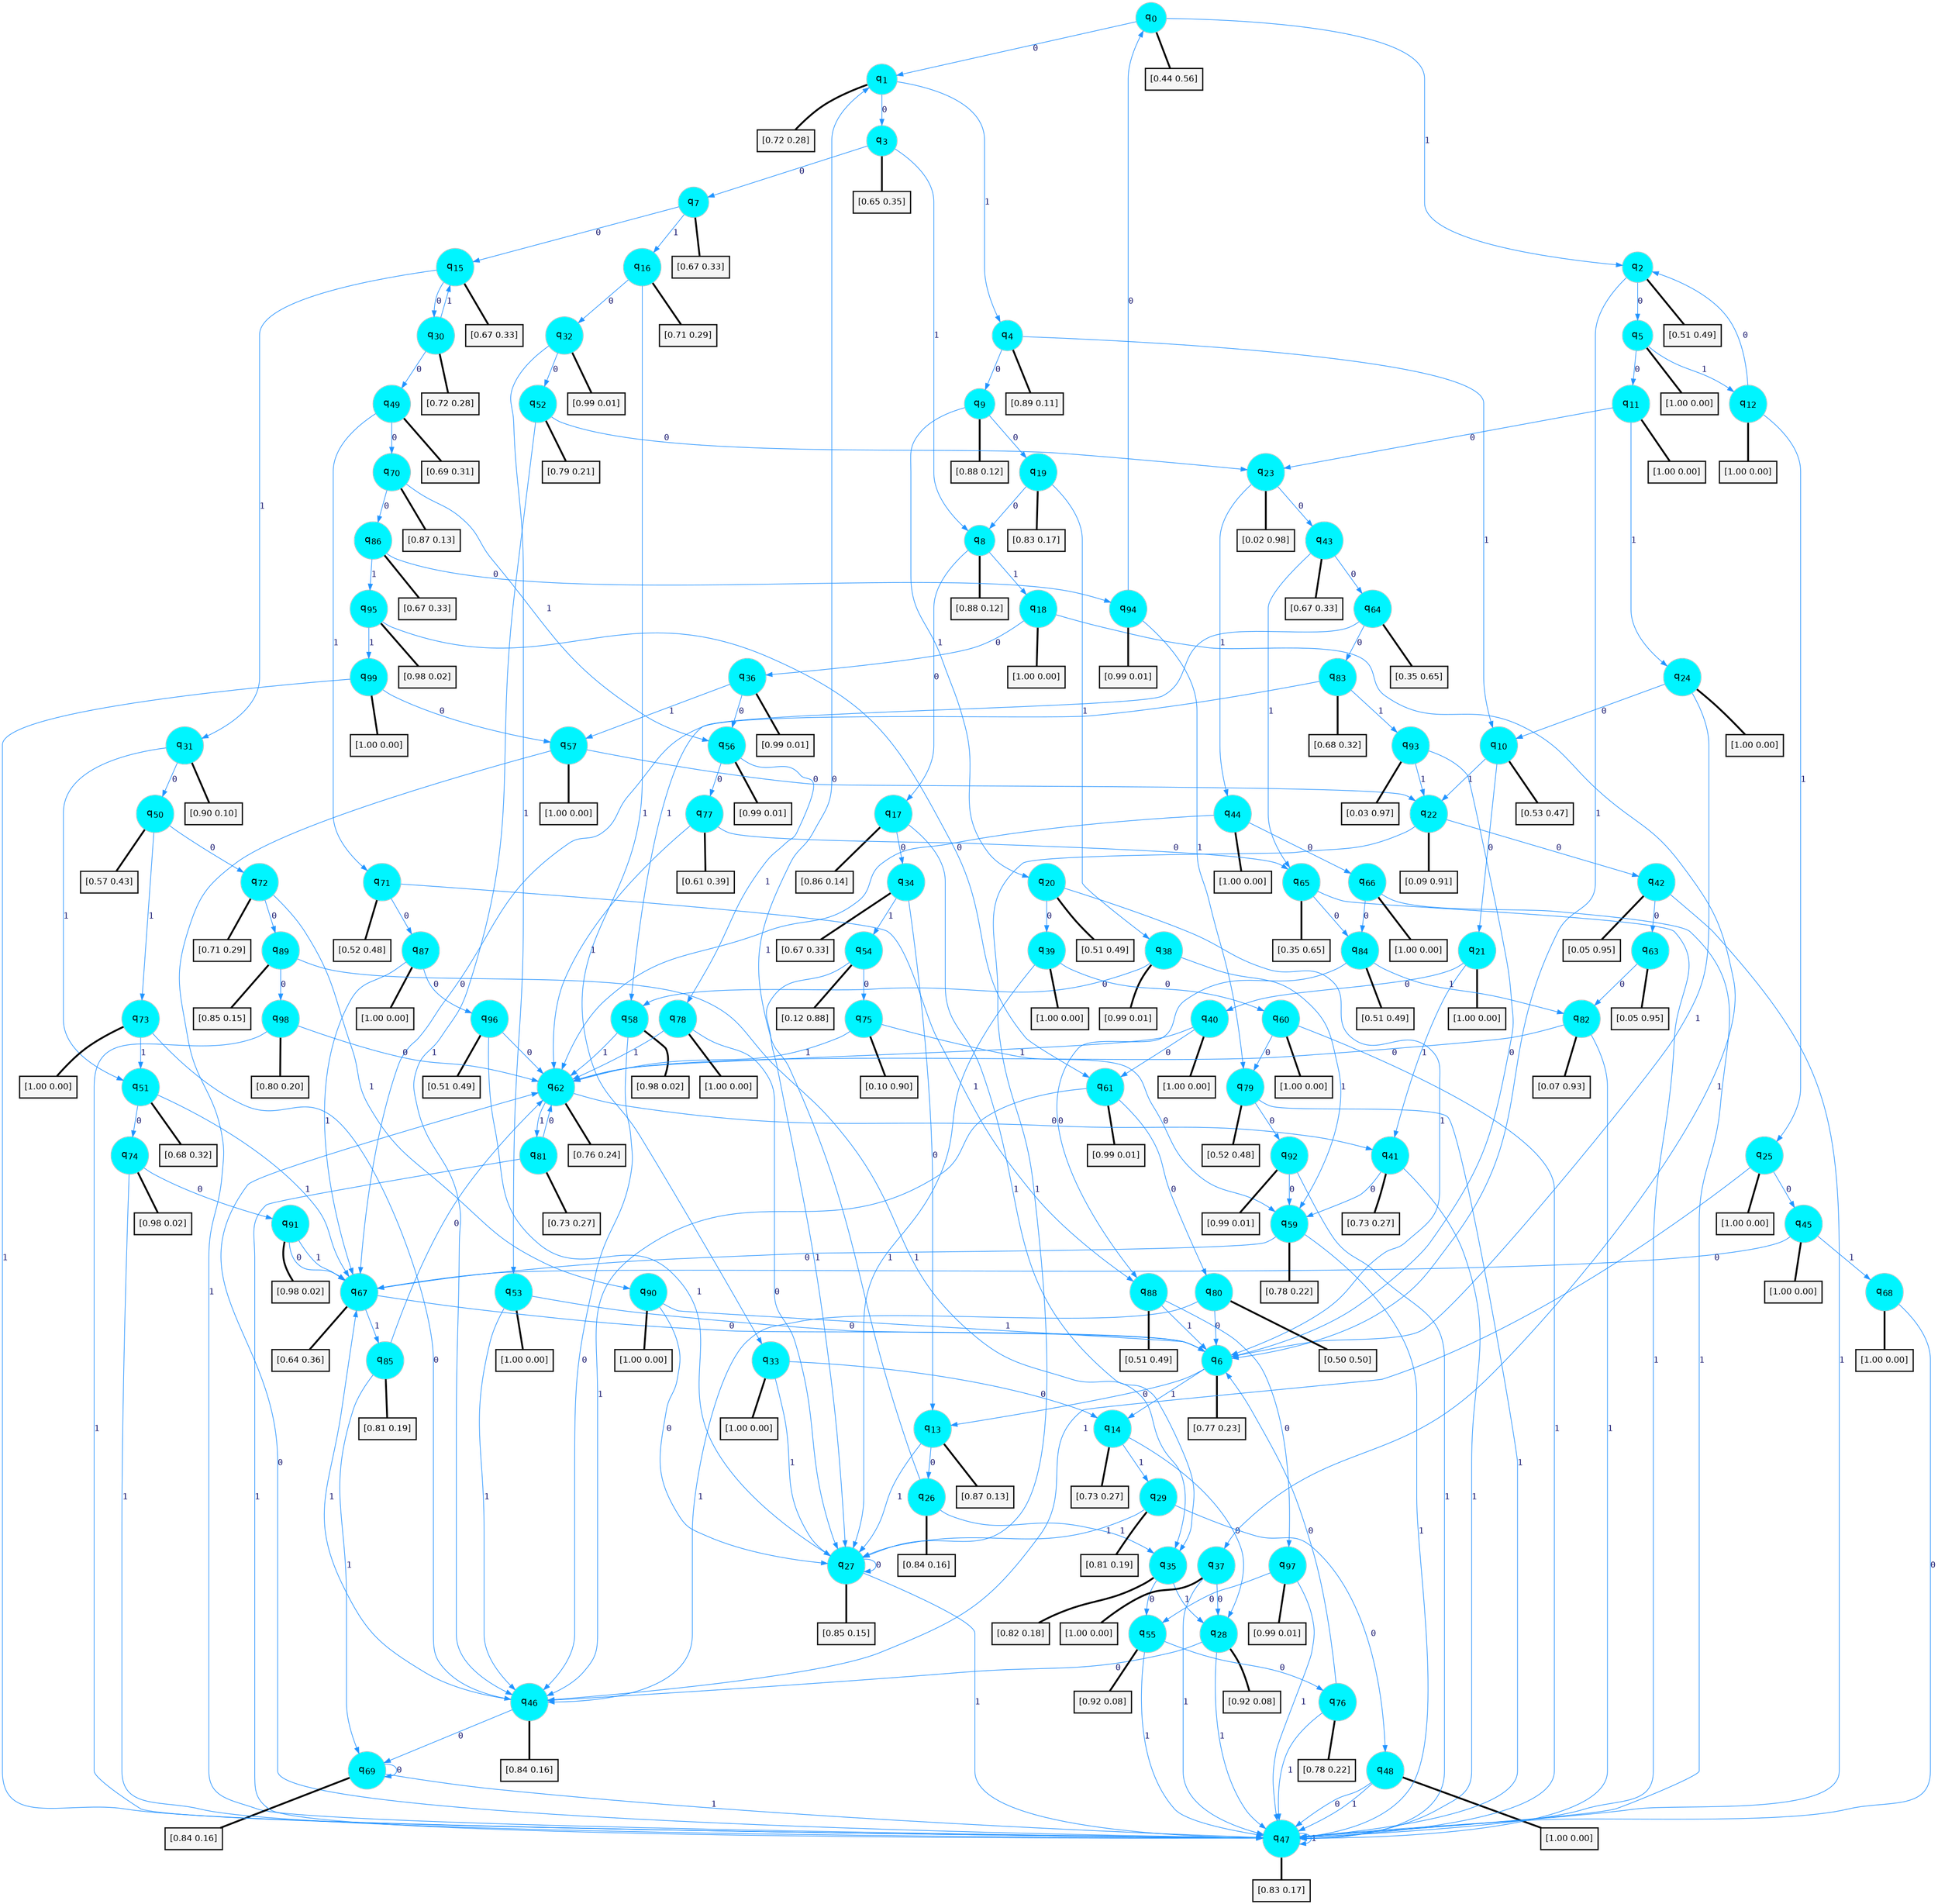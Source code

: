 digraph G {
graph [
bgcolor=transparent, dpi=300, rankdir=TD, size="40,25"];
node [
color=gray, fillcolor=turquoise1, fontcolor=black, fontname=Helvetica, fontsize=16, fontweight=bold, shape=circle, style=filled];
edge [
arrowsize=1, color=dodgerblue1, fontcolor=midnightblue, fontname=courier, fontweight=bold, penwidth=1, style=solid, weight=20];
0[label=<q<SUB>0</SUB>>];
1[label=<q<SUB>1</SUB>>];
2[label=<q<SUB>2</SUB>>];
3[label=<q<SUB>3</SUB>>];
4[label=<q<SUB>4</SUB>>];
5[label=<q<SUB>5</SUB>>];
6[label=<q<SUB>6</SUB>>];
7[label=<q<SUB>7</SUB>>];
8[label=<q<SUB>8</SUB>>];
9[label=<q<SUB>9</SUB>>];
10[label=<q<SUB>10</SUB>>];
11[label=<q<SUB>11</SUB>>];
12[label=<q<SUB>12</SUB>>];
13[label=<q<SUB>13</SUB>>];
14[label=<q<SUB>14</SUB>>];
15[label=<q<SUB>15</SUB>>];
16[label=<q<SUB>16</SUB>>];
17[label=<q<SUB>17</SUB>>];
18[label=<q<SUB>18</SUB>>];
19[label=<q<SUB>19</SUB>>];
20[label=<q<SUB>20</SUB>>];
21[label=<q<SUB>21</SUB>>];
22[label=<q<SUB>22</SUB>>];
23[label=<q<SUB>23</SUB>>];
24[label=<q<SUB>24</SUB>>];
25[label=<q<SUB>25</SUB>>];
26[label=<q<SUB>26</SUB>>];
27[label=<q<SUB>27</SUB>>];
28[label=<q<SUB>28</SUB>>];
29[label=<q<SUB>29</SUB>>];
30[label=<q<SUB>30</SUB>>];
31[label=<q<SUB>31</SUB>>];
32[label=<q<SUB>32</SUB>>];
33[label=<q<SUB>33</SUB>>];
34[label=<q<SUB>34</SUB>>];
35[label=<q<SUB>35</SUB>>];
36[label=<q<SUB>36</SUB>>];
37[label=<q<SUB>37</SUB>>];
38[label=<q<SUB>38</SUB>>];
39[label=<q<SUB>39</SUB>>];
40[label=<q<SUB>40</SUB>>];
41[label=<q<SUB>41</SUB>>];
42[label=<q<SUB>42</SUB>>];
43[label=<q<SUB>43</SUB>>];
44[label=<q<SUB>44</SUB>>];
45[label=<q<SUB>45</SUB>>];
46[label=<q<SUB>46</SUB>>];
47[label=<q<SUB>47</SUB>>];
48[label=<q<SUB>48</SUB>>];
49[label=<q<SUB>49</SUB>>];
50[label=<q<SUB>50</SUB>>];
51[label=<q<SUB>51</SUB>>];
52[label=<q<SUB>52</SUB>>];
53[label=<q<SUB>53</SUB>>];
54[label=<q<SUB>54</SUB>>];
55[label=<q<SUB>55</SUB>>];
56[label=<q<SUB>56</SUB>>];
57[label=<q<SUB>57</SUB>>];
58[label=<q<SUB>58</SUB>>];
59[label=<q<SUB>59</SUB>>];
60[label=<q<SUB>60</SUB>>];
61[label=<q<SUB>61</SUB>>];
62[label=<q<SUB>62</SUB>>];
63[label=<q<SUB>63</SUB>>];
64[label=<q<SUB>64</SUB>>];
65[label=<q<SUB>65</SUB>>];
66[label=<q<SUB>66</SUB>>];
67[label=<q<SUB>67</SUB>>];
68[label=<q<SUB>68</SUB>>];
69[label=<q<SUB>69</SUB>>];
70[label=<q<SUB>70</SUB>>];
71[label=<q<SUB>71</SUB>>];
72[label=<q<SUB>72</SUB>>];
73[label=<q<SUB>73</SUB>>];
74[label=<q<SUB>74</SUB>>];
75[label=<q<SUB>75</SUB>>];
76[label=<q<SUB>76</SUB>>];
77[label=<q<SUB>77</SUB>>];
78[label=<q<SUB>78</SUB>>];
79[label=<q<SUB>79</SUB>>];
80[label=<q<SUB>80</SUB>>];
81[label=<q<SUB>81</SUB>>];
82[label=<q<SUB>82</SUB>>];
83[label=<q<SUB>83</SUB>>];
84[label=<q<SUB>84</SUB>>];
85[label=<q<SUB>85</SUB>>];
86[label=<q<SUB>86</SUB>>];
87[label=<q<SUB>87</SUB>>];
88[label=<q<SUB>88</SUB>>];
89[label=<q<SUB>89</SUB>>];
90[label=<q<SUB>90</SUB>>];
91[label=<q<SUB>91</SUB>>];
92[label=<q<SUB>92</SUB>>];
93[label=<q<SUB>93</SUB>>];
94[label=<q<SUB>94</SUB>>];
95[label=<q<SUB>95</SUB>>];
96[label=<q<SUB>96</SUB>>];
97[label=<q<SUB>97</SUB>>];
98[label=<q<SUB>98</SUB>>];
99[label=<q<SUB>99</SUB>>];
100[label="[0.44 0.56]", shape=box,fontcolor=black, fontname=Helvetica, fontsize=14, penwidth=2, fillcolor=whitesmoke,color=black];
101[label="[0.72 0.28]", shape=box,fontcolor=black, fontname=Helvetica, fontsize=14, penwidth=2, fillcolor=whitesmoke,color=black];
102[label="[0.51 0.49]", shape=box,fontcolor=black, fontname=Helvetica, fontsize=14, penwidth=2, fillcolor=whitesmoke,color=black];
103[label="[0.65 0.35]", shape=box,fontcolor=black, fontname=Helvetica, fontsize=14, penwidth=2, fillcolor=whitesmoke,color=black];
104[label="[0.89 0.11]", shape=box,fontcolor=black, fontname=Helvetica, fontsize=14, penwidth=2, fillcolor=whitesmoke,color=black];
105[label="[1.00 0.00]", shape=box,fontcolor=black, fontname=Helvetica, fontsize=14, penwidth=2, fillcolor=whitesmoke,color=black];
106[label="[0.77 0.23]", shape=box,fontcolor=black, fontname=Helvetica, fontsize=14, penwidth=2, fillcolor=whitesmoke,color=black];
107[label="[0.67 0.33]", shape=box,fontcolor=black, fontname=Helvetica, fontsize=14, penwidth=2, fillcolor=whitesmoke,color=black];
108[label="[0.88 0.12]", shape=box,fontcolor=black, fontname=Helvetica, fontsize=14, penwidth=2, fillcolor=whitesmoke,color=black];
109[label="[0.88 0.12]", shape=box,fontcolor=black, fontname=Helvetica, fontsize=14, penwidth=2, fillcolor=whitesmoke,color=black];
110[label="[0.53 0.47]", shape=box,fontcolor=black, fontname=Helvetica, fontsize=14, penwidth=2, fillcolor=whitesmoke,color=black];
111[label="[1.00 0.00]", shape=box,fontcolor=black, fontname=Helvetica, fontsize=14, penwidth=2, fillcolor=whitesmoke,color=black];
112[label="[1.00 0.00]", shape=box,fontcolor=black, fontname=Helvetica, fontsize=14, penwidth=2, fillcolor=whitesmoke,color=black];
113[label="[0.87 0.13]", shape=box,fontcolor=black, fontname=Helvetica, fontsize=14, penwidth=2, fillcolor=whitesmoke,color=black];
114[label="[0.73 0.27]", shape=box,fontcolor=black, fontname=Helvetica, fontsize=14, penwidth=2, fillcolor=whitesmoke,color=black];
115[label="[0.67 0.33]", shape=box,fontcolor=black, fontname=Helvetica, fontsize=14, penwidth=2, fillcolor=whitesmoke,color=black];
116[label="[0.71 0.29]", shape=box,fontcolor=black, fontname=Helvetica, fontsize=14, penwidth=2, fillcolor=whitesmoke,color=black];
117[label="[0.86 0.14]", shape=box,fontcolor=black, fontname=Helvetica, fontsize=14, penwidth=2, fillcolor=whitesmoke,color=black];
118[label="[1.00 0.00]", shape=box,fontcolor=black, fontname=Helvetica, fontsize=14, penwidth=2, fillcolor=whitesmoke,color=black];
119[label="[0.83 0.17]", shape=box,fontcolor=black, fontname=Helvetica, fontsize=14, penwidth=2, fillcolor=whitesmoke,color=black];
120[label="[0.51 0.49]", shape=box,fontcolor=black, fontname=Helvetica, fontsize=14, penwidth=2, fillcolor=whitesmoke,color=black];
121[label="[1.00 0.00]", shape=box,fontcolor=black, fontname=Helvetica, fontsize=14, penwidth=2, fillcolor=whitesmoke,color=black];
122[label="[0.09 0.91]", shape=box,fontcolor=black, fontname=Helvetica, fontsize=14, penwidth=2, fillcolor=whitesmoke,color=black];
123[label="[0.02 0.98]", shape=box,fontcolor=black, fontname=Helvetica, fontsize=14, penwidth=2, fillcolor=whitesmoke,color=black];
124[label="[1.00 0.00]", shape=box,fontcolor=black, fontname=Helvetica, fontsize=14, penwidth=2, fillcolor=whitesmoke,color=black];
125[label="[1.00 0.00]", shape=box,fontcolor=black, fontname=Helvetica, fontsize=14, penwidth=2, fillcolor=whitesmoke,color=black];
126[label="[0.84 0.16]", shape=box,fontcolor=black, fontname=Helvetica, fontsize=14, penwidth=2, fillcolor=whitesmoke,color=black];
127[label="[0.85 0.15]", shape=box,fontcolor=black, fontname=Helvetica, fontsize=14, penwidth=2, fillcolor=whitesmoke,color=black];
128[label="[0.92 0.08]", shape=box,fontcolor=black, fontname=Helvetica, fontsize=14, penwidth=2, fillcolor=whitesmoke,color=black];
129[label="[0.81 0.19]", shape=box,fontcolor=black, fontname=Helvetica, fontsize=14, penwidth=2, fillcolor=whitesmoke,color=black];
130[label="[0.72 0.28]", shape=box,fontcolor=black, fontname=Helvetica, fontsize=14, penwidth=2, fillcolor=whitesmoke,color=black];
131[label="[0.90 0.10]", shape=box,fontcolor=black, fontname=Helvetica, fontsize=14, penwidth=2, fillcolor=whitesmoke,color=black];
132[label="[0.99 0.01]", shape=box,fontcolor=black, fontname=Helvetica, fontsize=14, penwidth=2, fillcolor=whitesmoke,color=black];
133[label="[1.00 0.00]", shape=box,fontcolor=black, fontname=Helvetica, fontsize=14, penwidth=2, fillcolor=whitesmoke,color=black];
134[label="[0.67 0.33]", shape=box,fontcolor=black, fontname=Helvetica, fontsize=14, penwidth=2, fillcolor=whitesmoke,color=black];
135[label="[0.82 0.18]", shape=box,fontcolor=black, fontname=Helvetica, fontsize=14, penwidth=2, fillcolor=whitesmoke,color=black];
136[label="[0.99 0.01]", shape=box,fontcolor=black, fontname=Helvetica, fontsize=14, penwidth=2, fillcolor=whitesmoke,color=black];
137[label="[1.00 0.00]", shape=box,fontcolor=black, fontname=Helvetica, fontsize=14, penwidth=2, fillcolor=whitesmoke,color=black];
138[label="[0.99 0.01]", shape=box,fontcolor=black, fontname=Helvetica, fontsize=14, penwidth=2, fillcolor=whitesmoke,color=black];
139[label="[1.00 0.00]", shape=box,fontcolor=black, fontname=Helvetica, fontsize=14, penwidth=2, fillcolor=whitesmoke,color=black];
140[label="[1.00 0.00]", shape=box,fontcolor=black, fontname=Helvetica, fontsize=14, penwidth=2, fillcolor=whitesmoke,color=black];
141[label="[0.73 0.27]", shape=box,fontcolor=black, fontname=Helvetica, fontsize=14, penwidth=2, fillcolor=whitesmoke,color=black];
142[label="[0.05 0.95]", shape=box,fontcolor=black, fontname=Helvetica, fontsize=14, penwidth=2, fillcolor=whitesmoke,color=black];
143[label="[0.67 0.33]", shape=box,fontcolor=black, fontname=Helvetica, fontsize=14, penwidth=2, fillcolor=whitesmoke,color=black];
144[label="[1.00 0.00]", shape=box,fontcolor=black, fontname=Helvetica, fontsize=14, penwidth=2, fillcolor=whitesmoke,color=black];
145[label="[1.00 0.00]", shape=box,fontcolor=black, fontname=Helvetica, fontsize=14, penwidth=2, fillcolor=whitesmoke,color=black];
146[label="[0.84 0.16]", shape=box,fontcolor=black, fontname=Helvetica, fontsize=14, penwidth=2, fillcolor=whitesmoke,color=black];
147[label="[0.83 0.17]", shape=box,fontcolor=black, fontname=Helvetica, fontsize=14, penwidth=2, fillcolor=whitesmoke,color=black];
148[label="[1.00 0.00]", shape=box,fontcolor=black, fontname=Helvetica, fontsize=14, penwidth=2, fillcolor=whitesmoke,color=black];
149[label="[0.69 0.31]", shape=box,fontcolor=black, fontname=Helvetica, fontsize=14, penwidth=2, fillcolor=whitesmoke,color=black];
150[label="[0.57 0.43]", shape=box,fontcolor=black, fontname=Helvetica, fontsize=14, penwidth=2, fillcolor=whitesmoke,color=black];
151[label="[0.68 0.32]", shape=box,fontcolor=black, fontname=Helvetica, fontsize=14, penwidth=2, fillcolor=whitesmoke,color=black];
152[label="[0.79 0.21]", shape=box,fontcolor=black, fontname=Helvetica, fontsize=14, penwidth=2, fillcolor=whitesmoke,color=black];
153[label="[1.00 0.00]", shape=box,fontcolor=black, fontname=Helvetica, fontsize=14, penwidth=2, fillcolor=whitesmoke,color=black];
154[label="[0.12 0.88]", shape=box,fontcolor=black, fontname=Helvetica, fontsize=14, penwidth=2, fillcolor=whitesmoke,color=black];
155[label="[0.92 0.08]", shape=box,fontcolor=black, fontname=Helvetica, fontsize=14, penwidth=2, fillcolor=whitesmoke,color=black];
156[label="[0.99 0.01]", shape=box,fontcolor=black, fontname=Helvetica, fontsize=14, penwidth=2, fillcolor=whitesmoke,color=black];
157[label="[1.00 0.00]", shape=box,fontcolor=black, fontname=Helvetica, fontsize=14, penwidth=2, fillcolor=whitesmoke,color=black];
158[label="[0.98 0.02]", shape=box,fontcolor=black, fontname=Helvetica, fontsize=14, penwidth=2, fillcolor=whitesmoke,color=black];
159[label="[0.78 0.22]", shape=box,fontcolor=black, fontname=Helvetica, fontsize=14, penwidth=2, fillcolor=whitesmoke,color=black];
160[label="[1.00 0.00]", shape=box,fontcolor=black, fontname=Helvetica, fontsize=14, penwidth=2, fillcolor=whitesmoke,color=black];
161[label="[0.99 0.01]", shape=box,fontcolor=black, fontname=Helvetica, fontsize=14, penwidth=2, fillcolor=whitesmoke,color=black];
162[label="[0.76 0.24]", shape=box,fontcolor=black, fontname=Helvetica, fontsize=14, penwidth=2, fillcolor=whitesmoke,color=black];
163[label="[0.05 0.95]", shape=box,fontcolor=black, fontname=Helvetica, fontsize=14, penwidth=2, fillcolor=whitesmoke,color=black];
164[label="[0.35 0.65]", shape=box,fontcolor=black, fontname=Helvetica, fontsize=14, penwidth=2, fillcolor=whitesmoke,color=black];
165[label="[0.35 0.65]", shape=box,fontcolor=black, fontname=Helvetica, fontsize=14, penwidth=2, fillcolor=whitesmoke,color=black];
166[label="[1.00 0.00]", shape=box,fontcolor=black, fontname=Helvetica, fontsize=14, penwidth=2, fillcolor=whitesmoke,color=black];
167[label="[0.64 0.36]", shape=box,fontcolor=black, fontname=Helvetica, fontsize=14, penwidth=2, fillcolor=whitesmoke,color=black];
168[label="[1.00 0.00]", shape=box,fontcolor=black, fontname=Helvetica, fontsize=14, penwidth=2, fillcolor=whitesmoke,color=black];
169[label="[0.84 0.16]", shape=box,fontcolor=black, fontname=Helvetica, fontsize=14, penwidth=2, fillcolor=whitesmoke,color=black];
170[label="[0.87 0.13]", shape=box,fontcolor=black, fontname=Helvetica, fontsize=14, penwidth=2, fillcolor=whitesmoke,color=black];
171[label="[0.52 0.48]", shape=box,fontcolor=black, fontname=Helvetica, fontsize=14, penwidth=2, fillcolor=whitesmoke,color=black];
172[label="[0.71 0.29]", shape=box,fontcolor=black, fontname=Helvetica, fontsize=14, penwidth=2, fillcolor=whitesmoke,color=black];
173[label="[1.00 0.00]", shape=box,fontcolor=black, fontname=Helvetica, fontsize=14, penwidth=2, fillcolor=whitesmoke,color=black];
174[label="[0.98 0.02]", shape=box,fontcolor=black, fontname=Helvetica, fontsize=14, penwidth=2, fillcolor=whitesmoke,color=black];
175[label="[0.10 0.90]", shape=box,fontcolor=black, fontname=Helvetica, fontsize=14, penwidth=2, fillcolor=whitesmoke,color=black];
176[label="[0.78 0.22]", shape=box,fontcolor=black, fontname=Helvetica, fontsize=14, penwidth=2, fillcolor=whitesmoke,color=black];
177[label="[0.61 0.39]", shape=box,fontcolor=black, fontname=Helvetica, fontsize=14, penwidth=2, fillcolor=whitesmoke,color=black];
178[label="[1.00 0.00]", shape=box,fontcolor=black, fontname=Helvetica, fontsize=14, penwidth=2, fillcolor=whitesmoke,color=black];
179[label="[0.52 0.48]", shape=box,fontcolor=black, fontname=Helvetica, fontsize=14, penwidth=2, fillcolor=whitesmoke,color=black];
180[label="[0.50 0.50]", shape=box,fontcolor=black, fontname=Helvetica, fontsize=14, penwidth=2, fillcolor=whitesmoke,color=black];
181[label="[0.73 0.27]", shape=box,fontcolor=black, fontname=Helvetica, fontsize=14, penwidth=2, fillcolor=whitesmoke,color=black];
182[label="[0.07 0.93]", shape=box,fontcolor=black, fontname=Helvetica, fontsize=14, penwidth=2, fillcolor=whitesmoke,color=black];
183[label="[0.68 0.32]", shape=box,fontcolor=black, fontname=Helvetica, fontsize=14, penwidth=2, fillcolor=whitesmoke,color=black];
184[label="[0.51 0.49]", shape=box,fontcolor=black, fontname=Helvetica, fontsize=14, penwidth=2, fillcolor=whitesmoke,color=black];
185[label="[0.81 0.19]", shape=box,fontcolor=black, fontname=Helvetica, fontsize=14, penwidth=2, fillcolor=whitesmoke,color=black];
186[label="[0.67 0.33]", shape=box,fontcolor=black, fontname=Helvetica, fontsize=14, penwidth=2, fillcolor=whitesmoke,color=black];
187[label="[1.00 0.00]", shape=box,fontcolor=black, fontname=Helvetica, fontsize=14, penwidth=2, fillcolor=whitesmoke,color=black];
188[label="[0.51 0.49]", shape=box,fontcolor=black, fontname=Helvetica, fontsize=14, penwidth=2, fillcolor=whitesmoke,color=black];
189[label="[0.85 0.15]", shape=box,fontcolor=black, fontname=Helvetica, fontsize=14, penwidth=2, fillcolor=whitesmoke,color=black];
190[label="[1.00 0.00]", shape=box,fontcolor=black, fontname=Helvetica, fontsize=14, penwidth=2, fillcolor=whitesmoke,color=black];
191[label="[0.98 0.02]", shape=box,fontcolor=black, fontname=Helvetica, fontsize=14, penwidth=2, fillcolor=whitesmoke,color=black];
192[label="[0.99 0.01]", shape=box,fontcolor=black, fontname=Helvetica, fontsize=14, penwidth=2, fillcolor=whitesmoke,color=black];
193[label="[0.03 0.97]", shape=box,fontcolor=black, fontname=Helvetica, fontsize=14, penwidth=2, fillcolor=whitesmoke,color=black];
194[label="[0.99 0.01]", shape=box,fontcolor=black, fontname=Helvetica, fontsize=14, penwidth=2, fillcolor=whitesmoke,color=black];
195[label="[0.98 0.02]", shape=box,fontcolor=black, fontname=Helvetica, fontsize=14, penwidth=2, fillcolor=whitesmoke,color=black];
196[label="[0.51 0.49]", shape=box,fontcolor=black, fontname=Helvetica, fontsize=14, penwidth=2, fillcolor=whitesmoke,color=black];
197[label="[0.99 0.01]", shape=box,fontcolor=black, fontname=Helvetica, fontsize=14, penwidth=2, fillcolor=whitesmoke,color=black];
198[label="[0.80 0.20]", shape=box,fontcolor=black, fontname=Helvetica, fontsize=14, penwidth=2, fillcolor=whitesmoke,color=black];
199[label="[1.00 0.00]", shape=box,fontcolor=black, fontname=Helvetica, fontsize=14, penwidth=2, fillcolor=whitesmoke,color=black];
0->1 [label=0];
0->2 [label=1];
0->100 [arrowhead=none, penwidth=3,color=black];
1->3 [label=0];
1->4 [label=1];
1->101 [arrowhead=none, penwidth=3,color=black];
2->5 [label=0];
2->6 [label=1];
2->102 [arrowhead=none, penwidth=3,color=black];
3->7 [label=0];
3->8 [label=1];
3->103 [arrowhead=none, penwidth=3,color=black];
4->9 [label=0];
4->10 [label=1];
4->104 [arrowhead=none, penwidth=3,color=black];
5->11 [label=0];
5->12 [label=1];
5->105 [arrowhead=none, penwidth=3,color=black];
6->13 [label=0];
6->14 [label=1];
6->106 [arrowhead=none, penwidth=3,color=black];
7->15 [label=0];
7->16 [label=1];
7->107 [arrowhead=none, penwidth=3,color=black];
8->17 [label=0];
8->18 [label=1];
8->108 [arrowhead=none, penwidth=3,color=black];
9->19 [label=0];
9->20 [label=1];
9->109 [arrowhead=none, penwidth=3,color=black];
10->21 [label=0];
10->22 [label=1];
10->110 [arrowhead=none, penwidth=3,color=black];
11->23 [label=0];
11->24 [label=1];
11->111 [arrowhead=none, penwidth=3,color=black];
12->2 [label=0];
12->25 [label=1];
12->112 [arrowhead=none, penwidth=3,color=black];
13->26 [label=0];
13->27 [label=1];
13->113 [arrowhead=none, penwidth=3,color=black];
14->28 [label=0];
14->29 [label=1];
14->114 [arrowhead=none, penwidth=3,color=black];
15->30 [label=0];
15->31 [label=1];
15->115 [arrowhead=none, penwidth=3,color=black];
16->32 [label=0];
16->33 [label=1];
16->116 [arrowhead=none, penwidth=3,color=black];
17->34 [label=0];
17->35 [label=1];
17->117 [arrowhead=none, penwidth=3,color=black];
18->36 [label=0];
18->37 [label=1];
18->118 [arrowhead=none, penwidth=3,color=black];
19->8 [label=0];
19->38 [label=1];
19->119 [arrowhead=none, penwidth=3,color=black];
20->39 [label=0];
20->6 [label=1];
20->120 [arrowhead=none, penwidth=3,color=black];
21->40 [label=0];
21->41 [label=1];
21->121 [arrowhead=none, penwidth=3,color=black];
22->42 [label=0];
22->27 [label=1];
22->122 [arrowhead=none, penwidth=3,color=black];
23->43 [label=0];
23->44 [label=1];
23->123 [arrowhead=none, penwidth=3,color=black];
24->10 [label=0];
24->6 [label=1];
24->124 [arrowhead=none, penwidth=3,color=black];
25->45 [label=0];
25->46 [label=1];
25->125 [arrowhead=none, penwidth=3,color=black];
26->1 [label=0];
26->35 [label=1];
26->126 [arrowhead=none, penwidth=3,color=black];
27->27 [label=0];
27->47 [label=1];
27->127 [arrowhead=none, penwidth=3,color=black];
28->46 [label=0];
28->47 [label=1];
28->128 [arrowhead=none, penwidth=3,color=black];
29->48 [label=0];
29->27 [label=1];
29->129 [arrowhead=none, penwidth=3,color=black];
30->49 [label=0];
30->15 [label=1];
30->130 [arrowhead=none, penwidth=3,color=black];
31->50 [label=0];
31->51 [label=1];
31->131 [arrowhead=none, penwidth=3,color=black];
32->52 [label=0];
32->53 [label=1];
32->132 [arrowhead=none, penwidth=3,color=black];
33->14 [label=0];
33->27 [label=1];
33->133 [arrowhead=none, penwidth=3,color=black];
34->13 [label=0];
34->54 [label=1];
34->134 [arrowhead=none, penwidth=3,color=black];
35->55 [label=0];
35->28 [label=1];
35->135 [arrowhead=none, penwidth=3,color=black];
36->56 [label=0];
36->57 [label=1];
36->136 [arrowhead=none, penwidth=3,color=black];
37->28 [label=0];
37->47 [label=1];
37->137 [arrowhead=none, penwidth=3,color=black];
38->58 [label=0];
38->59 [label=1];
38->138 [arrowhead=none, penwidth=3,color=black];
39->60 [label=0];
39->27 [label=1];
39->139 [arrowhead=none, penwidth=3,color=black];
40->61 [label=0];
40->62 [label=1];
40->140 [arrowhead=none, penwidth=3,color=black];
41->59 [label=0];
41->47 [label=1];
41->141 [arrowhead=none, penwidth=3,color=black];
42->63 [label=0];
42->47 [label=1];
42->142 [arrowhead=none, penwidth=3,color=black];
43->64 [label=0];
43->65 [label=1];
43->143 [arrowhead=none, penwidth=3,color=black];
44->66 [label=0];
44->62 [label=1];
44->144 [arrowhead=none, penwidth=3,color=black];
45->67 [label=0];
45->68 [label=1];
45->145 [arrowhead=none, penwidth=3,color=black];
46->69 [label=0];
46->67 [label=1];
46->146 [arrowhead=none, penwidth=3,color=black];
47->62 [label=0];
47->47 [label=1];
47->147 [arrowhead=none, penwidth=3,color=black];
48->47 [label=0];
48->47 [label=1];
48->148 [arrowhead=none, penwidth=3,color=black];
49->70 [label=0];
49->71 [label=1];
49->149 [arrowhead=none, penwidth=3,color=black];
50->72 [label=0];
50->73 [label=1];
50->150 [arrowhead=none, penwidth=3,color=black];
51->74 [label=0];
51->67 [label=1];
51->151 [arrowhead=none, penwidth=3,color=black];
52->23 [label=0];
52->46 [label=1];
52->152 [arrowhead=none, penwidth=3,color=black];
53->6 [label=0];
53->46 [label=1];
53->153 [arrowhead=none, penwidth=3,color=black];
54->75 [label=0];
54->27 [label=1];
54->154 [arrowhead=none, penwidth=3,color=black];
55->76 [label=0];
55->47 [label=1];
55->155 [arrowhead=none, penwidth=3,color=black];
56->77 [label=0];
56->78 [label=1];
56->156 [arrowhead=none, penwidth=3,color=black];
57->22 [label=0];
57->47 [label=1];
57->157 [arrowhead=none, penwidth=3,color=black];
58->46 [label=0];
58->62 [label=1];
58->158 [arrowhead=none, penwidth=3,color=black];
59->67 [label=0];
59->47 [label=1];
59->159 [arrowhead=none, penwidth=3,color=black];
60->79 [label=0];
60->47 [label=1];
60->160 [arrowhead=none, penwidth=3,color=black];
61->80 [label=0];
61->46 [label=1];
61->161 [arrowhead=none, penwidth=3,color=black];
62->41 [label=0];
62->81 [label=1];
62->162 [arrowhead=none, penwidth=3,color=black];
63->82 [label=0];
63->163 [arrowhead=none, penwidth=3,color=black];
64->83 [label=0];
64->58 [label=1];
64->164 [arrowhead=none, penwidth=3,color=black];
65->84 [label=0];
65->47 [label=1];
65->165 [arrowhead=none, penwidth=3,color=black];
66->84 [label=0];
66->47 [label=1];
66->166 [arrowhead=none, penwidth=3,color=black];
67->6 [label=0];
67->85 [label=1];
67->167 [arrowhead=none, penwidth=3,color=black];
68->47 [label=0];
68->168 [arrowhead=none, penwidth=3,color=black];
69->69 [label=0];
69->47 [label=1];
69->169 [arrowhead=none, penwidth=3,color=black];
70->86 [label=0];
70->56 [label=1];
70->170 [arrowhead=none, penwidth=3,color=black];
71->87 [label=0];
71->88 [label=1];
71->171 [arrowhead=none, penwidth=3,color=black];
72->89 [label=0];
72->90 [label=1];
72->172 [arrowhead=none, penwidth=3,color=black];
73->46 [label=0];
73->51 [label=1];
73->173 [arrowhead=none, penwidth=3,color=black];
74->91 [label=0];
74->47 [label=1];
74->174 [arrowhead=none, penwidth=3,color=black];
75->59 [label=0];
75->62 [label=1];
75->175 [arrowhead=none, penwidth=3,color=black];
76->6 [label=0];
76->47 [label=1];
76->176 [arrowhead=none, penwidth=3,color=black];
77->65 [label=0];
77->62 [label=1];
77->177 [arrowhead=none, penwidth=3,color=black];
78->27 [label=0];
78->62 [label=1];
78->178 [arrowhead=none, penwidth=3,color=black];
79->92 [label=0];
79->47 [label=1];
79->179 [arrowhead=none, penwidth=3,color=black];
80->6 [label=0];
80->46 [label=1];
80->180 [arrowhead=none, penwidth=3,color=black];
81->62 [label=0];
81->47 [label=1];
81->181 [arrowhead=none, penwidth=3,color=black];
82->62 [label=0];
82->47 [label=1];
82->182 [arrowhead=none, penwidth=3,color=black];
83->67 [label=0];
83->93 [label=1];
83->183 [arrowhead=none, penwidth=3,color=black];
84->88 [label=0];
84->82 [label=1];
84->184 [arrowhead=none, penwidth=3,color=black];
85->62 [label=0];
85->69 [label=1];
85->185 [arrowhead=none, penwidth=3,color=black];
86->94 [label=0];
86->95 [label=1];
86->186 [arrowhead=none, penwidth=3,color=black];
87->96 [label=0];
87->67 [label=1];
87->187 [arrowhead=none, penwidth=3,color=black];
88->97 [label=0];
88->6 [label=1];
88->188 [arrowhead=none, penwidth=3,color=black];
89->98 [label=0];
89->35 [label=1];
89->189 [arrowhead=none, penwidth=3,color=black];
90->27 [label=0];
90->6 [label=1];
90->190 [arrowhead=none, penwidth=3,color=black];
91->67 [label=0];
91->67 [label=1];
91->191 [arrowhead=none, penwidth=3,color=black];
92->59 [label=0];
92->47 [label=1];
92->192 [arrowhead=none, penwidth=3,color=black];
93->6 [label=0];
93->22 [label=1];
93->193 [arrowhead=none, penwidth=3,color=black];
94->0 [label=0];
94->79 [label=1];
94->194 [arrowhead=none, penwidth=3,color=black];
95->61 [label=0];
95->99 [label=1];
95->195 [arrowhead=none, penwidth=3,color=black];
96->62 [label=0];
96->27 [label=1];
96->196 [arrowhead=none, penwidth=3,color=black];
97->55 [label=0];
97->47 [label=1];
97->197 [arrowhead=none, penwidth=3,color=black];
98->62 [label=0];
98->47 [label=1];
98->198 [arrowhead=none, penwidth=3,color=black];
99->57 [label=0];
99->47 [label=1];
99->199 [arrowhead=none, penwidth=3,color=black];
}
